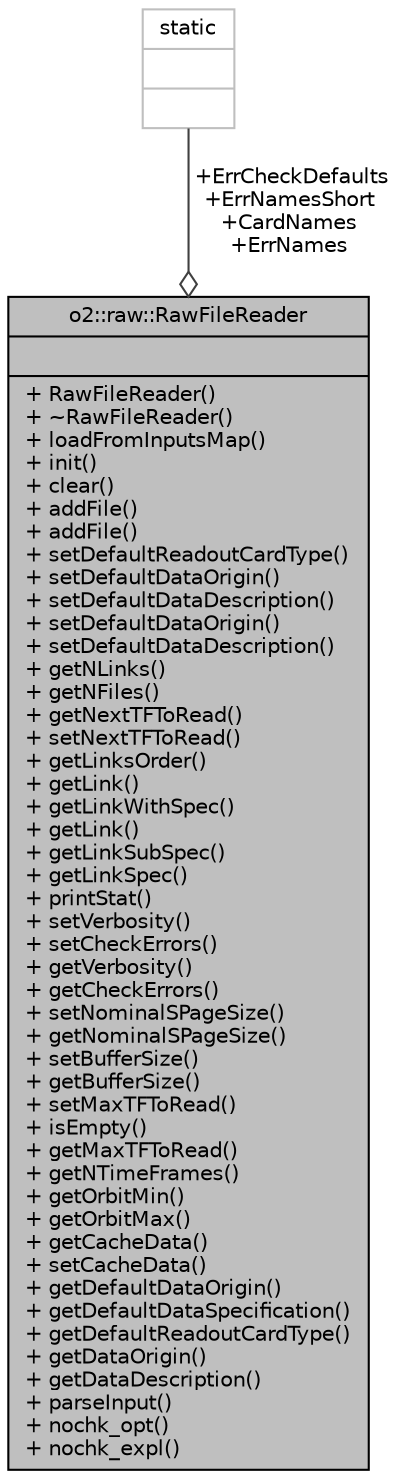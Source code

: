 digraph "o2::raw::RawFileReader"
{
 // INTERACTIVE_SVG=YES
  bgcolor="transparent";
  edge [fontname="Helvetica",fontsize="10",labelfontname="Helvetica",labelfontsize="10"];
  node [fontname="Helvetica",fontsize="10",shape=record];
  Node1 [label="{o2::raw::RawFileReader\n||+ RawFileReader()\l+ ~RawFileReader()\l+ loadFromInputsMap()\l+ init()\l+ clear()\l+ addFile()\l+ addFile()\l+ setDefaultReadoutCardType()\l+ setDefaultDataOrigin()\l+ setDefaultDataDescription()\l+ setDefaultDataOrigin()\l+ setDefaultDataDescription()\l+ getNLinks()\l+ getNFiles()\l+ getNextTFToRead()\l+ setNextTFToRead()\l+ getLinksOrder()\l+ getLink()\l+ getLinkWithSpec()\l+ getLink()\l+ getLinkSubSpec()\l+ getLinkSpec()\l+ printStat()\l+ setVerbosity()\l+ setCheckErrors()\l+ getVerbosity()\l+ getCheckErrors()\l+ setNominalSPageSize()\l+ getNominalSPageSize()\l+ setBufferSize()\l+ getBufferSize()\l+ setMaxTFToRead()\l+ isEmpty()\l+ getMaxTFToRead()\l+ getNTimeFrames()\l+ getOrbitMin()\l+ getOrbitMax()\l+ getCacheData()\l+ setCacheData()\l+ getDefaultDataOrigin()\l+ getDefaultDataSpecification()\l+ getDefaultReadoutCardType()\l+ getDataOrigin()\l+ getDataDescription()\l+ parseInput()\l+ nochk_opt()\l+ nochk_expl()\l}",height=0.2,width=0.4,color="black", fillcolor="grey75", style="filled", fontcolor="black"];
  Node2 -> Node1 [color="grey25",fontsize="10",style="solid",label=" +ErrCheckDefaults\n+ErrNamesShort\n+CardNames\n+ErrNames" ,arrowhead="odiamond",fontname="Helvetica"];
  Node2 [label="{static\n||}",height=0.2,width=0.4,color="grey75"];
}
